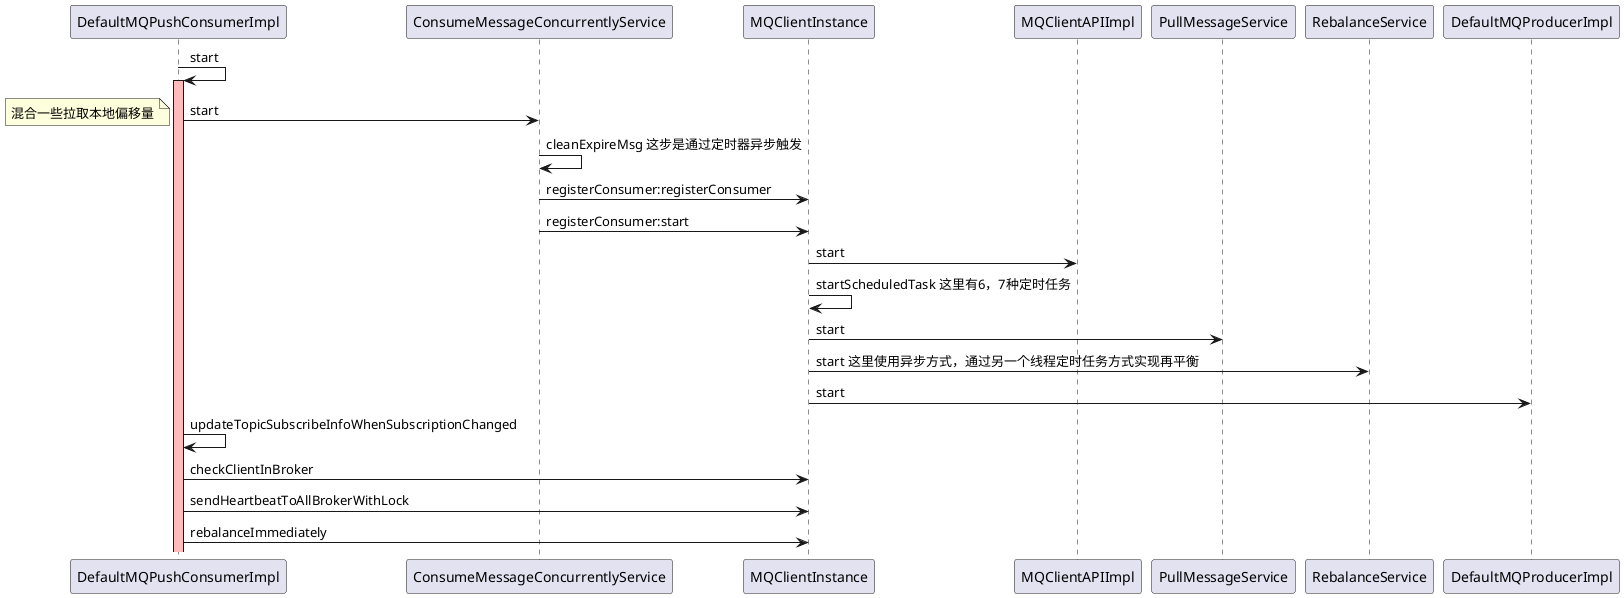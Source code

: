 @startuml
DefaultMQPushConsumerImpl -> DefaultMQPushConsumerImpl:start
activate DefaultMQPushConsumerImpl #FFBBBB
DefaultMQPushConsumerImpl -> ConsumeMessageConcurrentlyService:start
note left:混合一些拉取本地偏移量
ConsumeMessageConcurrentlyService ->ConsumeMessageConcurrentlyService:cleanExpireMsg 这步是通过定时器异步触发
ConsumeMessageConcurrentlyService->MQClientInstance:registerConsumer:registerConsumer
ConsumeMessageConcurrentlyService->MQClientInstance:registerConsumer:start
MQClientInstance-> MQClientAPIImpl:start
MQClientInstance->MQClientInstance:startScheduledTask 这里有6，7种定时任务
MQClientInstance->PullMessageService:start
MQClientInstance->RebalanceService:start 这里使用异步方式，通过另一个线程定时任务方式实现再平衡
MQClientInstance->DefaultMQProducerImpl:start
DefaultMQPushConsumerImpl -> DefaultMQPushConsumerImpl:updateTopicSubscribeInfoWhenSubscriptionChanged
DefaultMQPushConsumerImpl -> MQClientInstance:checkClientInBroker
DefaultMQPushConsumerImpl -> MQClientInstance:sendHeartbeatToAllBrokerWithLock
DefaultMQPushConsumerImpl -> MQClientInstance:rebalanceImmediately
@enduml